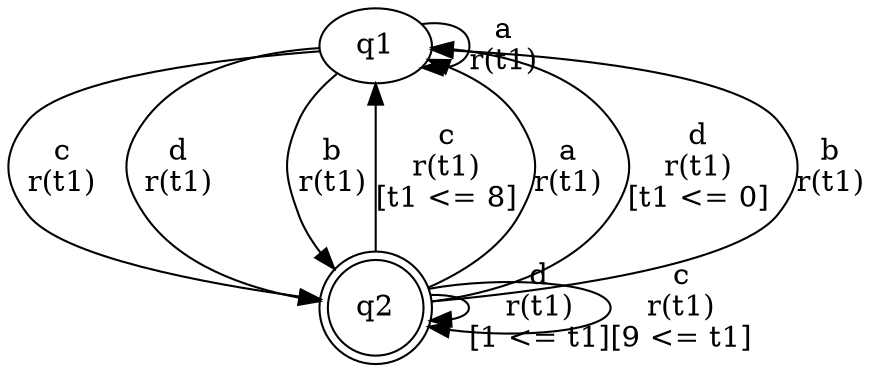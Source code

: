 digraph L {
	qq1[label=q1]
	qq2[label=q2 shape=doublecircle]
	qq1 -> qq2[label="c\nr(t1)\n"]
	qq2 -> qq1[label="c\nr(t1)\n[t1 <= 8]"]
	qq2 -> qq1[label="a\nr(t1)\n"]
	qq2 -> qq1[label="d\nr(t1)\n[t1 <= 0]"]
	qq2 -> qq2[label="d\nr(t1)\n[1 <= t1]"]
	qq2 -> qq2[label="c\nr(t1)\n[9 <= t1]"]
	qq2 -> qq1[label="b\nr(t1)\n"]
	qq1 -> qq2[label="d\nr(t1)\n"]
	qq1 -> qq1[label="a\nr(t1)\n"]
	qq1 -> qq2[label="b\nr(t1)\n"]
}
